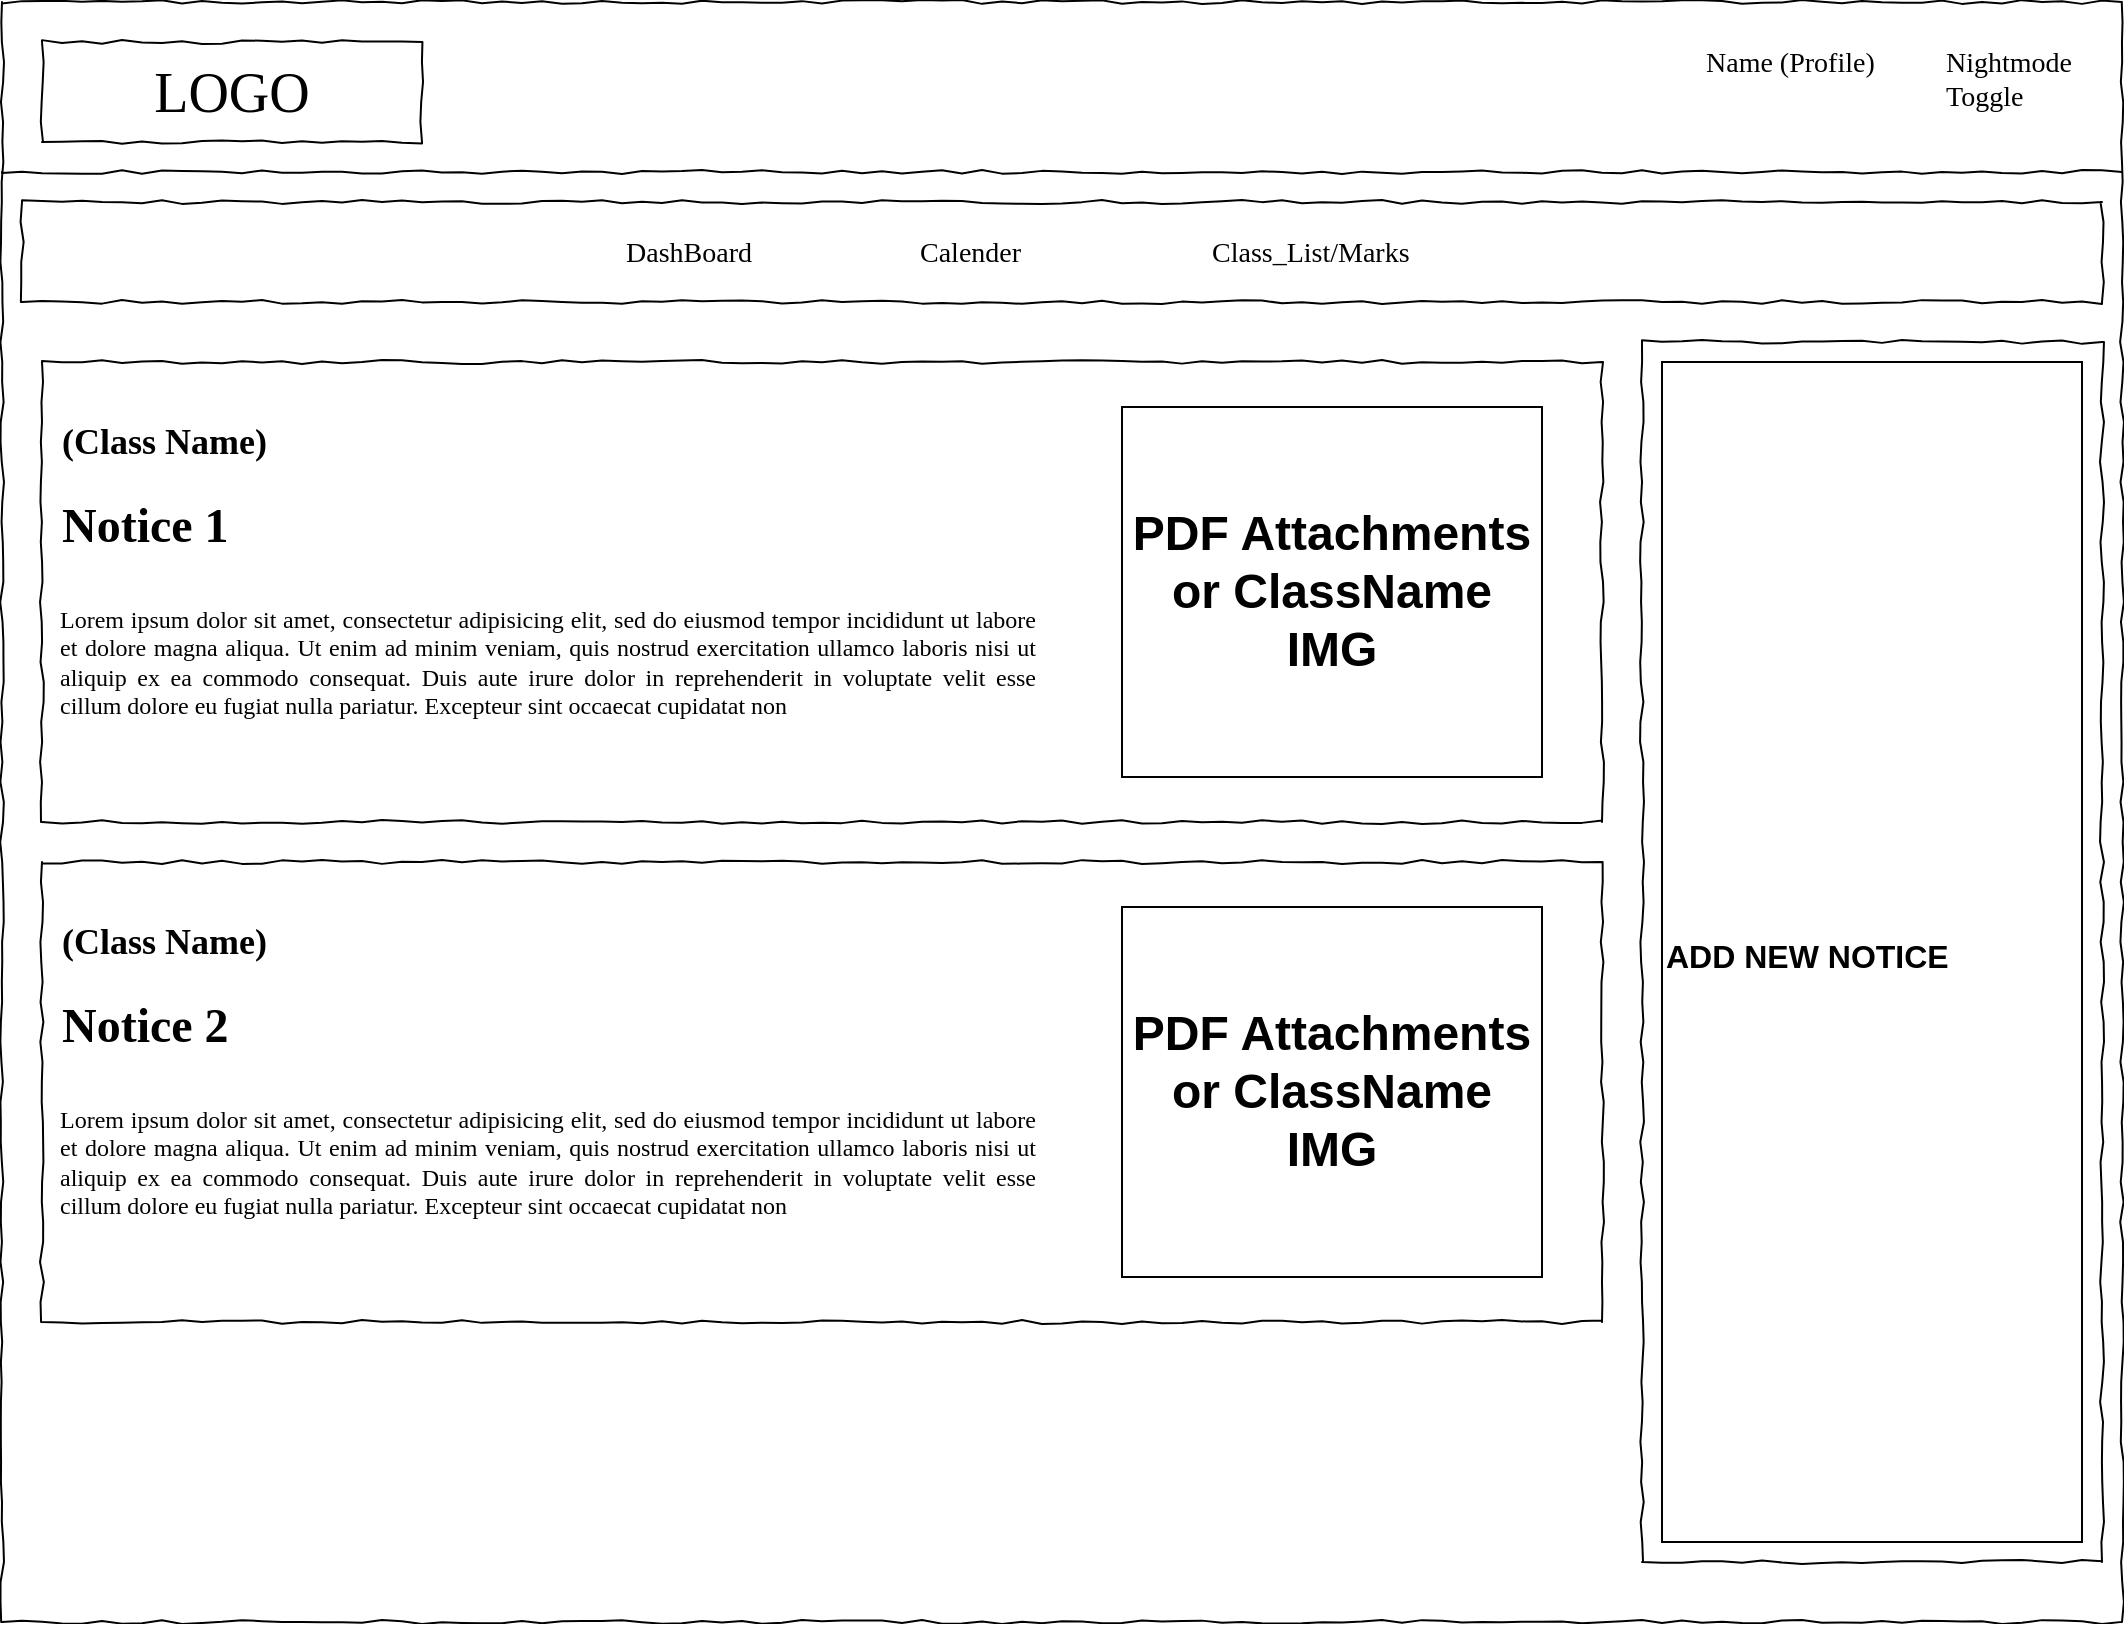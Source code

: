 <mxfile version="20.3.3" type="device"><diagram name="Page-1" id="03018318-947c-dd8e-b7a3-06fadd420f32"><mxGraphModel dx="946" dy="554" grid="1" gridSize="10" guides="1" tooltips="1" connect="1" arrows="1" fold="1" page="1" pageScale="1" pageWidth="1100" pageHeight="850" background="#ffffff" math="0" shadow="0"><root><mxCell id="0"/><mxCell id="1" parent="0"/><mxCell id="677b7b8949515195-1" value="" style="whiteSpace=wrap;html=1;rounded=0;shadow=0;labelBackgroundColor=none;strokeColor=#000000;strokeWidth=1;fillColor=none;fontFamily=Verdana;fontSize=12;fontColor=#000000;align=center;comic=1;" parent="1" vertex="1"><mxGeometry x="20" y="20" width="1060" height="810" as="geometry"/></mxCell><mxCell id="677b7b8949515195-2" value="LOGO" style="whiteSpace=wrap;html=1;rounded=0;shadow=0;labelBackgroundColor=none;strokeWidth=1;fontFamily=Verdana;fontSize=28;align=center;comic=1;" parent="1" vertex="1"><mxGeometry x="40" y="40" width="190" height="50" as="geometry"/></mxCell><mxCell id="677b7b8949515195-6" value="Name (Profile)" style="text;html=1;points=[];align=left;verticalAlign=top;spacingTop=-4;fontSize=14;fontFamily=Verdana" parent="1" vertex="1"><mxGeometry x="870" y="40" width="60" height="20" as="geometry"/></mxCell><mxCell id="677b7b8949515195-7" value="Nightmode &lt;br&gt;Toggle" style="text;html=1;points=[];align=left;verticalAlign=top;spacingTop=-4;fontSize=14;fontFamily=Verdana" parent="1" vertex="1"><mxGeometry x="990" y="40" width="60" height="20" as="geometry"/></mxCell><mxCell id="677b7b8949515195-9" value="" style="line;strokeWidth=1;html=1;rounded=0;shadow=0;labelBackgroundColor=none;fillColor=none;fontFamily=Verdana;fontSize=14;fontColor=#000000;align=center;comic=1;" parent="1" vertex="1"><mxGeometry x="20" y="100" width="1060" height="10" as="geometry"/></mxCell><mxCell id="677b7b8949515195-10" value="" style="whiteSpace=wrap;html=1;rounded=0;shadow=0;labelBackgroundColor=none;strokeWidth=1;fillColor=none;fontFamily=Verdana;fontSize=12;align=center;comic=1;" parent="1" vertex="1"><mxGeometry x="30" y="120" width="1040" height="50" as="geometry"/></mxCell><mxCell id="677b7b8949515195-11" value="DashBoard" style="text;html=1;points=[];align=left;verticalAlign=top;spacingTop=-4;fontSize=14;fontFamily=Verdana" parent="1" vertex="1"><mxGeometry x="330" y="135" width="60" height="20" as="geometry"/></mxCell><mxCell id="677b7b8949515195-12" value="Calender" style="text;html=1;points=[];align=left;verticalAlign=top;spacingTop=-4;fontSize=14;fontFamily=Verdana" parent="1" vertex="1"><mxGeometry x="477" y="135" width="60" height="20" as="geometry"/></mxCell><mxCell id="677b7b8949515195-13" value="Class_List/Marks" style="text;html=1;points=[];align=left;verticalAlign=top;spacingTop=-4;fontSize=14;fontFamily=Verdana" parent="1" vertex="1"><mxGeometry x="623" y="135" width="60" height="20" as="geometry"/></mxCell><mxCell id="677b7b8949515195-16" value="" style="verticalLabelPosition=bottom;shadow=0;dashed=0;align=center;html=1;verticalAlign=top;strokeWidth=1;shape=mxgraph.mockup.graphics.simpleIcon;strokeColor=none;rounded=0;labelBackgroundColor=none;fontFamily=Verdana;fontSize=14;fontColor=#000000;comic=1;" parent="1" vertex="1"><mxGeometry x="30" y="190" width="800" height="630" as="geometry"/></mxCell><mxCell id="677b7b8949515195-25" value="" style="whiteSpace=wrap;html=1;rounded=0;shadow=0;labelBackgroundColor=none;strokeWidth=1;fillColor=none;fontFamily=Verdana;fontSize=12;align=center;comic=1;" parent="1" vertex="1"><mxGeometry x="840" y="190" width="230" height="610" as="geometry"/></mxCell><mxCell id="sfjCacas0-dpPgbK1JKT-6" value="" style="group" parent="1" vertex="1" connectable="0"><mxGeometry x="40" y="200" width="780" height="230" as="geometry"/></mxCell><mxCell id="677b7b8949515195-15" value="&lt;h2 style=&quot;&quot;&gt;&lt;span&gt;(Class Name)&amp;nbsp;&lt;/span&gt;&lt;/h2&gt;&lt;h1 style=&quot;&quot;&gt;&lt;span&gt;Notice 1&amp;nbsp;&lt;/span&gt;&lt;/h1&gt;&lt;div style=&quot;&quot;&gt;&lt;span&gt;&lt;br&gt;&lt;/span&gt;&lt;/div&gt;&lt;div style=&quot;&quot;&gt;&lt;br&gt;&lt;/div&gt;" style="whiteSpace=wrap;html=1;rounded=0;shadow=0;labelBackgroundColor=none;strokeWidth=1;fillColor=none;fontFamily=Verdana;fontSize=12;align=left;verticalAlign=top;spacing=10;comic=1;" parent="sfjCacas0-dpPgbK1JKT-6" vertex="1"><mxGeometry width="780" height="230" as="geometry"/></mxCell><mxCell id="sfjCacas0-dpPgbK1JKT-1" value="&lt;div style=&quot;text-align: justify;&quot;&gt;&lt;span style=&quot;font-family: Verdana;&quot;&gt;Lorem ipsum dolor sit amet, consectetur adipisicing elit, sed do eiusmod tempor incididunt ut labore et dolore magna aliqua. Ut enim ad minim veniam, quis nostrud exercitation ullamco laboris nisi ut aliquip ex ea commodo consequat. Duis aute irure dolor in reprehenderit in voluptate velit esse cillum dolore eu fugiat nulla pariatur. Excepteur sint occaecat cupidatat non&lt;/span&gt;&lt;/div&gt;" style="rounded=0;whiteSpace=wrap;html=1;strokeColor=none;align=left;" parent="sfjCacas0-dpPgbK1JKT-6" vertex="1"><mxGeometry x="7" y="97.5" width="490" height="105" as="geometry"/></mxCell><mxCell id="sfjCacas0-dpPgbK1JKT-5" value="&lt;h1&gt;PDF Attachments or ClassName IMG&lt;/h1&gt;" style="rounded=0;whiteSpace=wrap;html=1;" parent="sfjCacas0-dpPgbK1JKT-6" vertex="1"><mxGeometry x="540" y="22.5" width="210" height="185" as="geometry"/></mxCell><mxCell id="sfjCacas0-dpPgbK1JKT-7" value="" style="group" parent="1" vertex="1" connectable="0"><mxGeometry x="40" y="450" width="780" height="230" as="geometry"/></mxCell><mxCell id="sfjCacas0-dpPgbK1JKT-8" value="&lt;h2 style=&quot;&quot;&gt;&lt;span&gt;(Class Name)&amp;nbsp;&lt;/span&gt;&lt;/h2&gt;&lt;h1 style=&quot;&quot;&gt;&lt;span&gt;Notice 2&amp;nbsp;&lt;/span&gt;&lt;/h1&gt;&lt;div style=&quot;&quot;&gt;&lt;span&gt;&lt;br&gt;&lt;/span&gt;&lt;/div&gt;&lt;div style=&quot;&quot;&gt;&lt;br&gt;&lt;/div&gt;" style="whiteSpace=wrap;html=1;rounded=0;shadow=0;labelBackgroundColor=none;strokeWidth=1;fillColor=none;fontFamily=Verdana;fontSize=12;align=left;verticalAlign=top;spacing=10;comic=1;" parent="sfjCacas0-dpPgbK1JKT-7" vertex="1"><mxGeometry width="780" height="230" as="geometry"/></mxCell><mxCell id="sfjCacas0-dpPgbK1JKT-9" value="&lt;div style=&quot;text-align: justify;&quot;&gt;&lt;span style=&quot;font-family: Verdana;&quot;&gt;Lorem ipsum dolor sit amet, consectetur adipisicing elit, sed do eiusmod tempor incididunt ut labore et dolore magna aliqua. Ut enim ad minim veniam, quis nostrud exercitation ullamco laboris nisi ut aliquip ex ea commodo consequat. Duis aute irure dolor in reprehenderit in voluptate velit esse cillum dolore eu fugiat nulla pariatur. Excepteur sint occaecat cupidatat non&lt;/span&gt;&lt;/div&gt;" style="rounded=0;whiteSpace=wrap;html=1;strokeColor=none;align=left;" parent="sfjCacas0-dpPgbK1JKT-7" vertex="1"><mxGeometry x="7" y="97.5" width="490" height="105" as="geometry"/></mxCell><mxCell id="sfjCacas0-dpPgbK1JKT-10" value="&lt;h1&gt;PDF Attachments or ClassName IMG&lt;/h1&gt;" style="rounded=0;whiteSpace=wrap;html=1;" parent="sfjCacas0-dpPgbK1JKT-7" vertex="1"><mxGeometry x="540" y="22.5" width="210" height="185" as="geometry"/></mxCell><mxCell id="sfjCacas0-dpPgbK1JKT-12" value="&lt;h1&gt;&lt;font size=&quot;3&quot;&gt;ADD NEW NOTICE&lt;/font&gt;&lt;/h1&gt;" style="rounded=0;whiteSpace=wrap;html=1;align=left;" parent="1" vertex="1"><mxGeometry x="850" y="200" width="210" height="590" as="geometry"/></mxCell></root></mxGraphModel></diagram></mxfile>